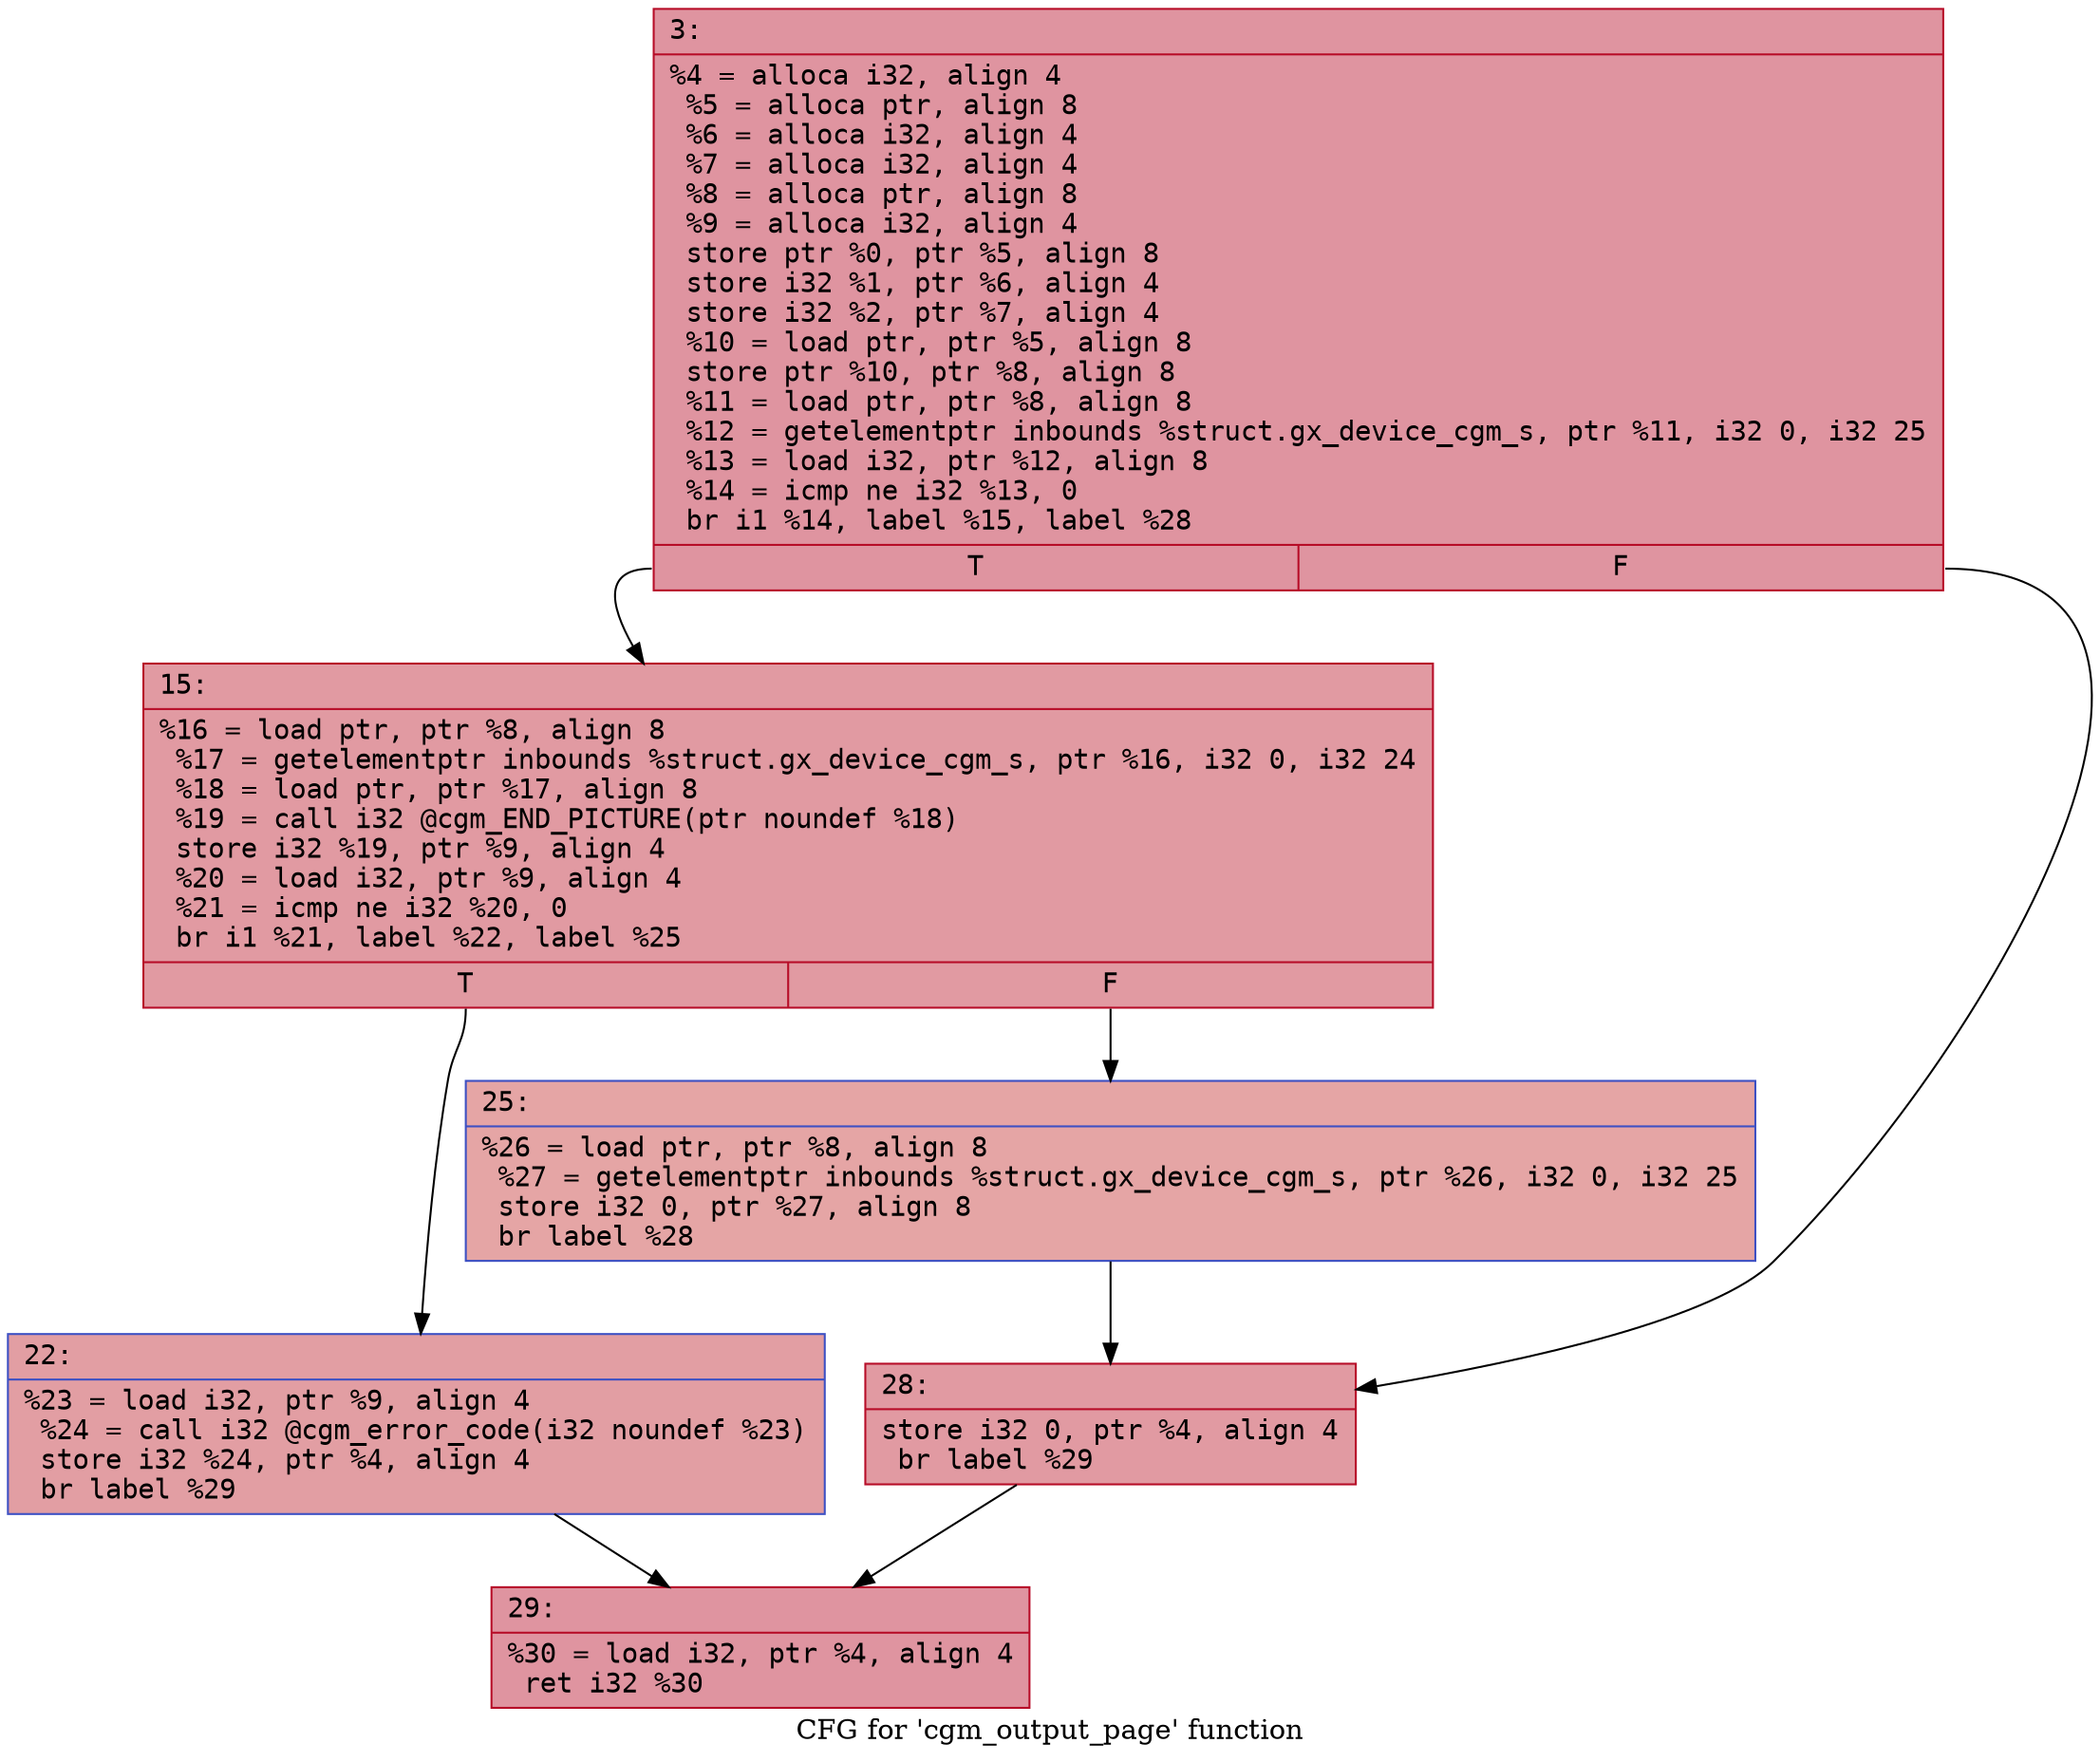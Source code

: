 digraph "CFG for 'cgm_output_page' function" {
	label="CFG for 'cgm_output_page' function";

	Node0x600001696350 [shape=record,color="#b70d28ff", style=filled, fillcolor="#b70d2870" fontname="Courier",label="{3:\l|  %4 = alloca i32, align 4\l  %5 = alloca ptr, align 8\l  %6 = alloca i32, align 4\l  %7 = alloca i32, align 4\l  %8 = alloca ptr, align 8\l  %9 = alloca i32, align 4\l  store ptr %0, ptr %5, align 8\l  store i32 %1, ptr %6, align 4\l  store i32 %2, ptr %7, align 4\l  %10 = load ptr, ptr %5, align 8\l  store ptr %10, ptr %8, align 8\l  %11 = load ptr, ptr %8, align 8\l  %12 = getelementptr inbounds %struct.gx_device_cgm_s, ptr %11, i32 0, i32 25\l  %13 = load i32, ptr %12, align 8\l  %14 = icmp ne i32 %13, 0\l  br i1 %14, label %15, label %28\l|{<s0>T|<s1>F}}"];
	Node0x600001696350:s0 -> Node0x6000016966c0[tooltip="3 -> 15\nProbability 62.50%" ];
	Node0x600001696350:s1 -> Node0x6000016967b0[tooltip="3 -> 28\nProbability 37.50%" ];
	Node0x6000016966c0 [shape=record,color="#b70d28ff", style=filled, fillcolor="#bb1b2c70" fontname="Courier",label="{15:\l|  %16 = load ptr, ptr %8, align 8\l  %17 = getelementptr inbounds %struct.gx_device_cgm_s, ptr %16, i32 0, i32 24\l  %18 = load ptr, ptr %17, align 8\l  %19 = call i32 @cgm_END_PICTURE(ptr noundef %18)\l  store i32 %19, ptr %9, align 4\l  %20 = load i32, ptr %9, align 4\l  %21 = icmp ne i32 %20, 0\l  br i1 %21, label %22, label %25\l|{<s0>T|<s1>F}}"];
	Node0x6000016966c0:s0 -> Node0x600001696710[tooltip="15 -> 22\nProbability 62.50%" ];
	Node0x6000016966c0:s1 -> Node0x600001696760[tooltip="15 -> 25\nProbability 37.50%" ];
	Node0x600001696710 [shape=record,color="#3d50c3ff", style=filled, fillcolor="#be242e70" fontname="Courier",label="{22:\l|  %23 = load i32, ptr %9, align 4\l  %24 = call i32 @cgm_error_code(i32 noundef %23)\l  store i32 %24, ptr %4, align 4\l  br label %29\l}"];
	Node0x600001696710 -> Node0x600001696800[tooltip="22 -> 29\nProbability 100.00%" ];
	Node0x600001696760 [shape=record,color="#3d50c3ff", style=filled, fillcolor="#c5333470" fontname="Courier",label="{25:\l|  %26 = load ptr, ptr %8, align 8\l  %27 = getelementptr inbounds %struct.gx_device_cgm_s, ptr %26, i32 0, i32 25\l  store i32 0, ptr %27, align 8\l  br label %28\l}"];
	Node0x600001696760 -> Node0x6000016967b0[tooltip="25 -> 28\nProbability 100.00%" ];
	Node0x6000016967b0 [shape=record,color="#b70d28ff", style=filled, fillcolor="#bb1b2c70" fontname="Courier",label="{28:\l|  store i32 0, ptr %4, align 4\l  br label %29\l}"];
	Node0x6000016967b0 -> Node0x600001696800[tooltip="28 -> 29\nProbability 100.00%" ];
	Node0x600001696800 [shape=record,color="#b70d28ff", style=filled, fillcolor="#b70d2870" fontname="Courier",label="{29:\l|  %30 = load i32, ptr %4, align 4\l  ret i32 %30\l}"];
}
